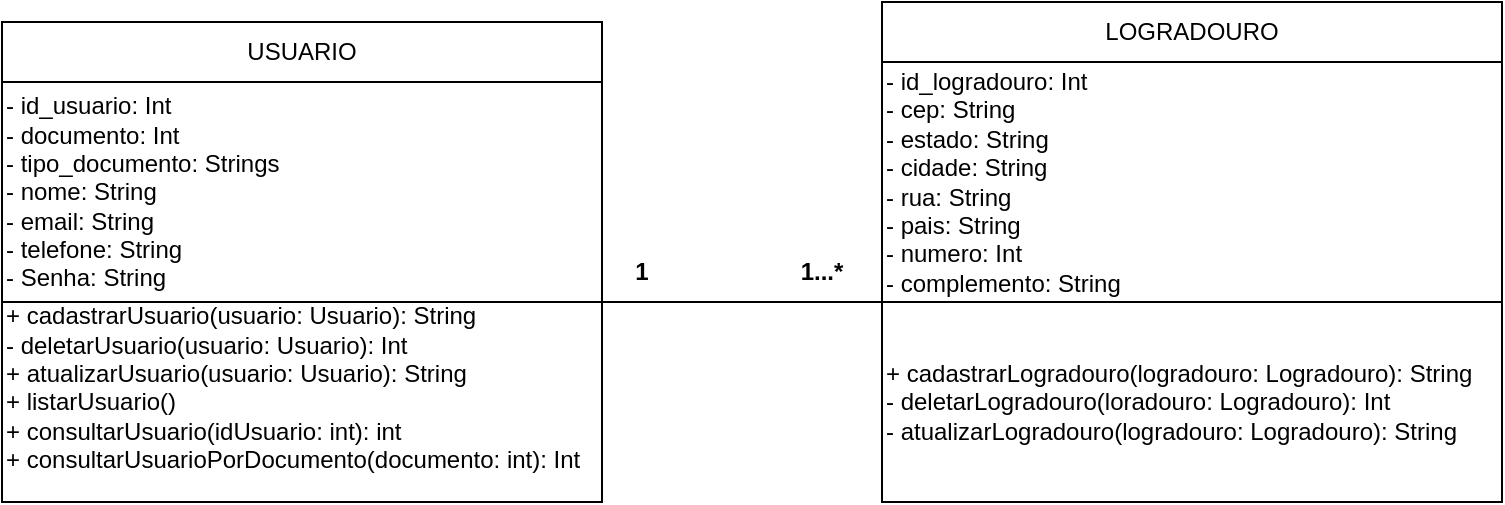 <mxfile version="24.8.2">
  <diagram name="Página-1" id="ytihJ-0XNnwM5QsC00rT">
    <mxGraphModel dx="1290" dy="557" grid="1" gridSize="10" guides="1" tooltips="1" connect="1" arrows="1" fold="1" page="1" pageScale="1" pageWidth="827" pageHeight="1169" math="0" shadow="0">
      <root>
        <mxCell id="0" />
        <mxCell id="1" parent="0" />
        <mxCell id="_89sPNCxz9gJoZE8T32z-1" value="USUARIO" style="rounded=0;whiteSpace=wrap;html=1;" vertex="1" parent="1">
          <mxGeometry x="30" y="160" width="300" height="30" as="geometry" />
        </mxCell>
        <mxCell id="_89sPNCxz9gJoZE8T32z-2" value="- id_usuario: Int&lt;div&gt;- documento: Int&lt;/div&gt;&lt;div&gt;- tipo_documento: Strings&lt;/div&gt;&lt;div&gt;- nome: String&lt;/div&gt;&lt;div&gt;- email: String&lt;/div&gt;&lt;div&gt;- telefone: String&lt;/div&gt;&lt;div&gt;- Senha: String&lt;/div&gt;" style="rounded=0;whiteSpace=wrap;html=1;align=left;" vertex="1" parent="1">
          <mxGeometry x="30" y="190" width="300" height="110" as="geometry" />
        </mxCell>
        <mxCell id="_89sPNCxz9gJoZE8T32z-3" value="+ cadastrarUsuario(usuario: Usuario): String&lt;div&gt;- deletarUsuario&lt;span style=&quot;background-color: initial;&quot;&gt;(usuario: Usuario): Int&lt;/span&gt;&lt;/div&gt;&lt;div&gt;&lt;span style=&quot;background-color: initial;&quot;&gt;+ atualizarUsuario&lt;/span&gt;&lt;span style=&quot;background-color: initial;&quot;&gt;(usuario: Usuario): String&lt;/span&gt;&lt;/div&gt;&lt;div&gt;&lt;span style=&quot;background-color: initial;&quot;&gt;+ listarUsuario()&lt;/span&gt;&lt;/div&gt;&lt;div&gt;&lt;span style=&quot;background-color: initial;&quot;&gt;+ consultarUsuario(idUsuario: int): int&lt;/span&gt;&lt;/div&gt;&lt;div&gt;&lt;span style=&quot;background-color: initial;&quot;&gt;+ consultarUsuarioPorDocumento(documento: int): Int&lt;/span&gt;&lt;/div&gt;&lt;div&gt;&lt;span style=&quot;background-color: initial;&quot;&gt;&lt;br&gt;&lt;/span&gt;&lt;/div&gt;" style="rounded=0;whiteSpace=wrap;html=1;align=left;" vertex="1" parent="1">
          <mxGeometry x="30" y="300" width="300" height="100" as="geometry" />
        </mxCell>
        <mxCell id="_89sPNCxz9gJoZE8T32z-4" value="LOGRADOURO" style="rounded=0;whiteSpace=wrap;html=1;" vertex="1" parent="1">
          <mxGeometry x="470" y="150" width="310" height="30" as="geometry" />
        </mxCell>
        <mxCell id="_89sPNCxz9gJoZE8T32z-5" value="- id_logradouro: Int&lt;div&gt;- cep: String&lt;/div&gt;&lt;div&gt;- estado: String&lt;/div&gt;&lt;div&gt;- cidade: String&lt;/div&gt;&lt;div&gt;- rua: String&lt;/div&gt;&lt;div&gt;- pais: String&lt;/div&gt;&lt;div&gt;- numero: Int&lt;/div&gt;&lt;div&gt;- complemento: String&lt;/div&gt;" style="rounded=0;whiteSpace=wrap;html=1;align=left;" vertex="1" parent="1">
          <mxGeometry x="470" y="180" width="310" height="120" as="geometry" />
        </mxCell>
        <mxCell id="_89sPNCxz9gJoZE8T32z-6" value="&lt;div&gt;&lt;span style=&quot;background-color: initial;&quot;&gt;+ cadastrarLogradouro(logradouro: Logradouro): String&lt;/span&gt;&lt;/div&gt;&lt;div&gt;&lt;span style=&quot;background-color: initial;&quot;&gt;- deletarLogradouro(loradouro: Logradouro): Int&lt;/span&gt;&lt;/div&gt;&lt;div&gt;- atualizarLogradouro(logradouro: Logradouro): String&lt;/div&gt;" style="rounded=0;whiteSpace=wrap;html=1;align=left;" vertex="1" parent="1">
          <mxGeometry x="470" y="300" width="310" height="100" as="geometry" />
        </mxCell>
        <mxCell id="_89sPNCxz9gJoZE8T32z-7" value="" style="endArrow=none;html=1;rounded=0;exitX=1;exitY=0;exitDx=0;exitDy=0;entryX=0;entryY=0;entryDx=0;entryDy=0;" edge="1" parent="1" source="_89sPNCxz9gJoZE8T32z-3" target="_89sPNCxz9gJoZE8T32z-6">
          <mxGeometry width="50" height="50" relative="1" as="geometry">
            <mxPoint x="340" y="530" as="sourcePoint" />
            <mxPoint x="390" y="480" as="targetPoint" />
          </mxGeometry>
        </mxCell>
        <mxCell id="_89sPNCxz9gJoZE8T32z-8" value="&lt;b&gt;1&lt;/b&gt;" style="text;html=1;align=center;verticalAlign=middle;whiteSpace=wrap;rounded=0;" vertex="1" parent="1">
          <mxGeometry x="320" y="270" width="60" height="30" as="geometry" />
        </mxCell>
        <mxCell id="_89sPNCxz9gJoZE8T32z-9" value="&lt;b&gt;1...*&lt;/b&gt;" style="text;html=1;align=center;verticalAlign=middle;whiteSpace=wrap;rounded=0;" vertex="1" parent="1">
          <mxGeometry x="410" y="270" width="60" height="30" as="geometry" />
        </mxCell>
      </root>
    </mxGraphModel>
  </diagram>
</mxfile>
